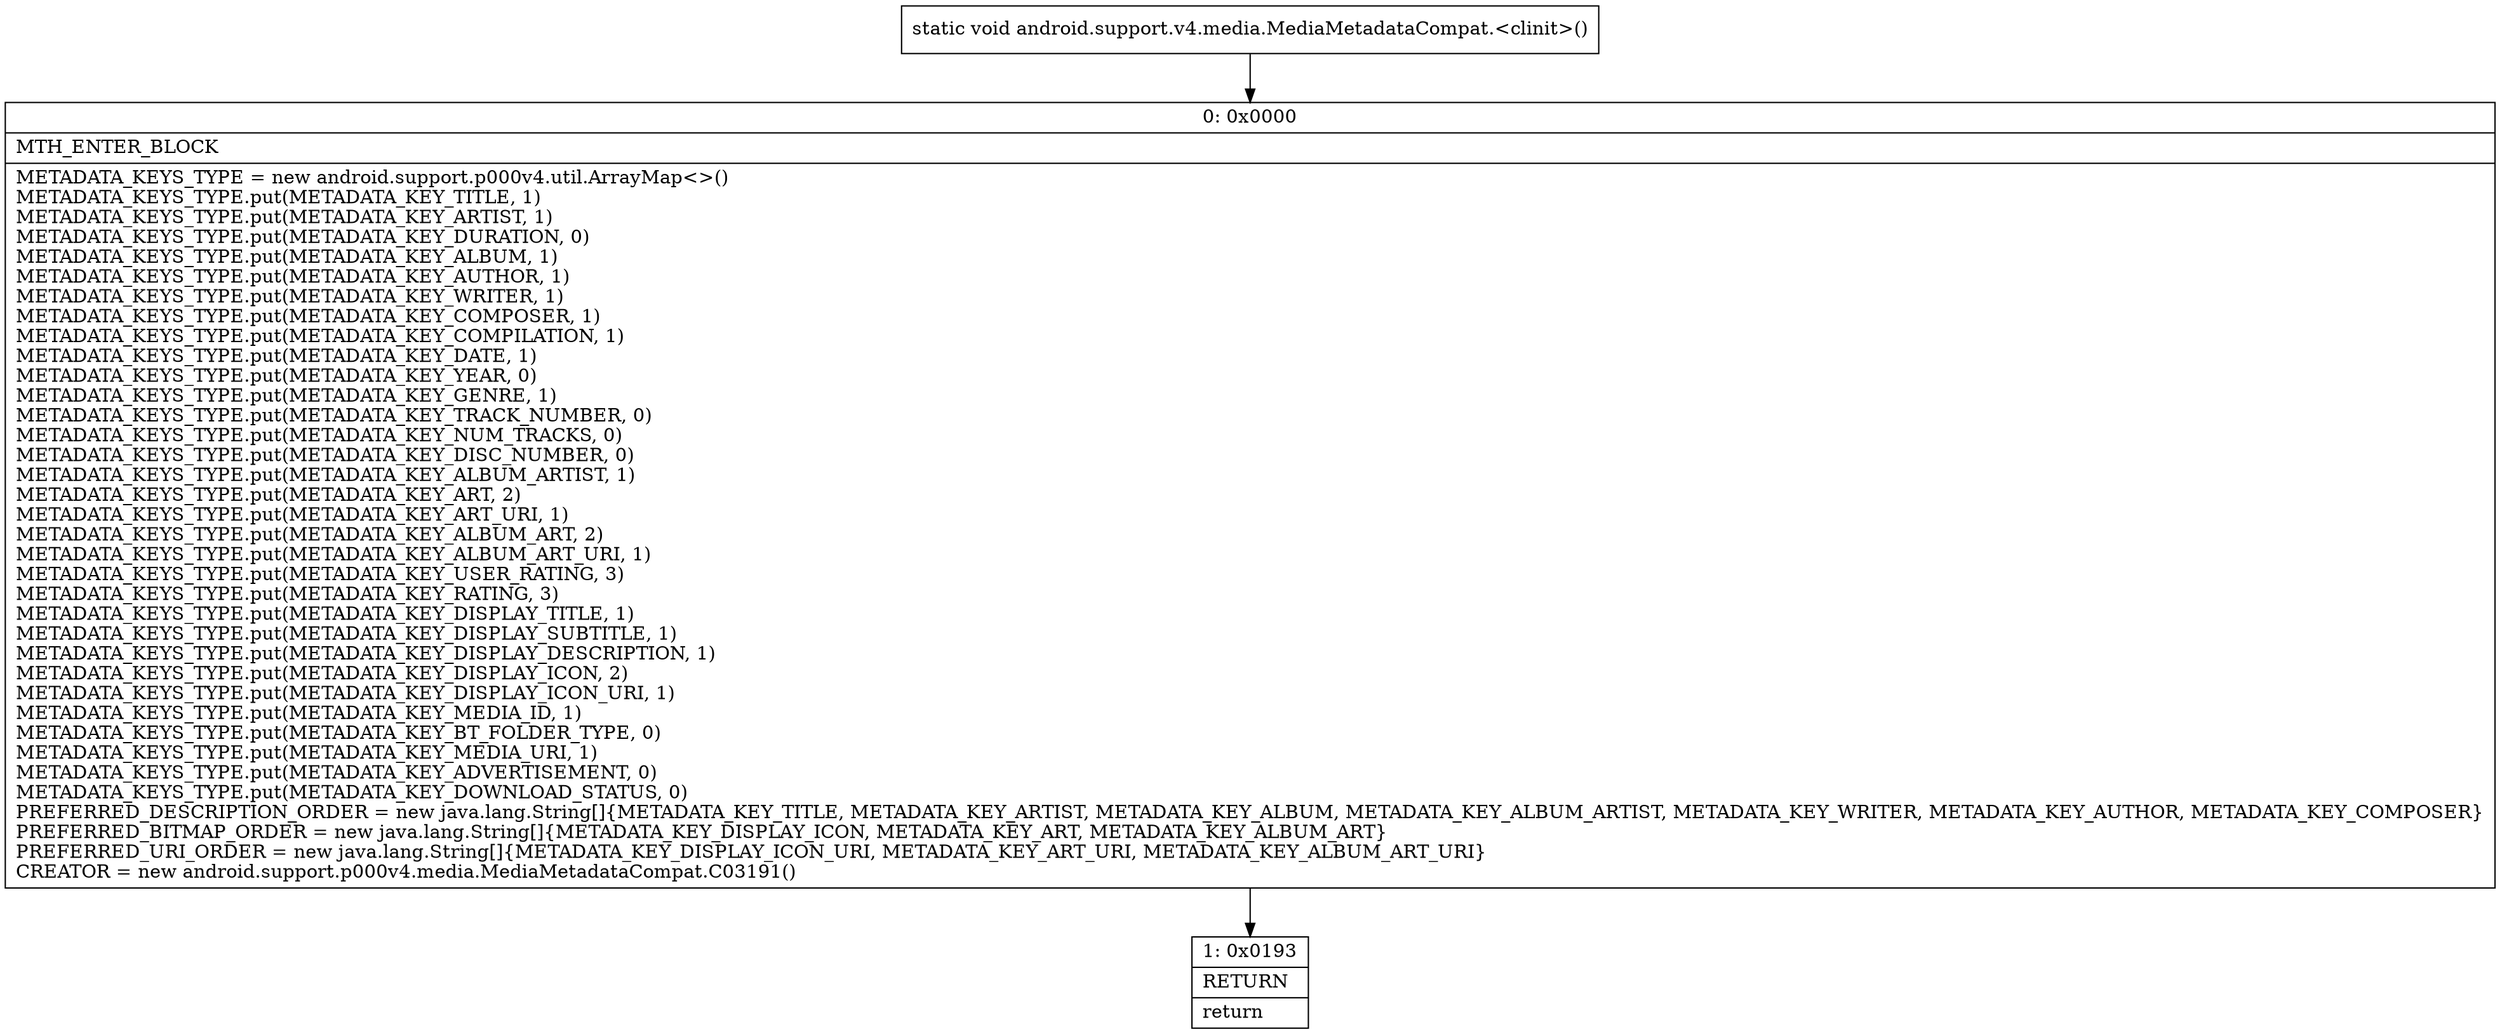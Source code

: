 digraph "CFG forandroid.support.v4.media.MediaMetadataCompat.\<clinit\>()V" {
Node_0 [shape=record,label="{0\:\ 0x0000|MTH_ENTER_BLOCK\l|METADATA_KEYS_TYPE = new android.support.p000v4.util.ArrayMap\<\>()\lMETADATA_KEYS_TYPE.put(METADATA_KEY_TITLE, 1)\lMETADATA_KEYS_TYPE.put(METADATA_KEY_ARTIST, 1)\lMETADATA_KEYS_TYPE.put(METADATA_KEY_DURATION, 0)\lMETADATA_KEYS_TYPE.put(METADATA_KEY_ALBUM, 1)\lMETADATA_KEYS_TYPE.put(METADATA_KEY_AUTHOR, 1)\lMETADATA_KEYS_TYPE.put(METADATA_KEY_WRITER, 1)\lMETADATA_KEYS_TYPE.put(METADATA_KEY_COMPOSER, 1)\lMETADATA_KEYS_TYPE.put(METADATA_KEY_COMPILATION, 1)\lMETADATA_KEYS_TYPE.put(METADATA_KEY_DATE, 1)\lMETADATA_KEYS_TYPE.put(METADATA_KEY_YEAR, 0)\lMETADATA_KEYS_TYPE.put(METADATA_KEY_GENRE, 1)\lMETADATA_KEYS_TYPE.put(METADATA_KEY_TRACK_NUMBER, 0)\lMETADATA_KEYS_TYPE.put(METADATA_KEY_NUM_TRACKS, 0)\lMETADATA_KEYS_TYPE.put(METADATA_KEY_DISC_NUMBER, 0)\lMETADATA_KEYS_TYPE.put(METADATA_KEY_ALBUM_ARTIST, 1)\lMETADATA_KEYS_TYPE.put(METADATA_KEY_ART, 2)\lMETADATA_KEYS_TYPE.put(METADATA_KEY_ART_URI, 1)\lMETADATA_KEYS_TYPE.put(METADATA_KEY_ALBUM_ART, 2)\lMETADATA_KEYS_TYPE.put(METADATA_KEY_ALBUM_ART_URI, 1)\lMETADATA_KEYS_TYPE.put(METADATA_KEY_USER_RATING, 3)\lMETADATA_KEYS_TYPE.put(METADATA_KEY_RATING, 3)\lMETADATA_KEYS_TYPE.put(METADATA_KEY_DISPLAY_TITLE, 1)\lMETADATA_KEYS_TYPE.put(METADATA_KEY_DISPLAY_SUBTITLE, 1)\lMETADATA_KEYS_TYPE.put(METADATA_KEY_DISPLAY_DESCRIPTION, 1)\lMETADATA_KEYS_TYPE.put(METADATA_KEY_DISPLAY_ICON, 2)\lMETADATA_KEYS_TYPE.put(METADATA_KEY_DISPLAY_ICON_URI, 1)\lMETADATA_KEYS_TYPE.put(METADATA_KEY_MEDIA_ID, 1)\lMETADATA_KEYS_TYPE.put(METADATA_KEY_BT_FOLDER_TYPE, 0)\lMETADATA_KEYS_TYPE.put(METADATA_KEY_MEDIA_URI, 1)\lMETADATA_KEYS_TYPE.put(METADATA_KEY_ADVERTISEMENT, 0)\lMETADATA_KEYS_TYPE.put(METADATA_KEY_DOWNLOAD_STATUS, 0)\lPREFERRED_DESCRIPTION_ORDER = new java.lang.String[]\{METADATA_KEY_TITLE, METADATA_KEY_ARTIST, METADATA_KEY_ALBUM, METADATA_KEY_ALBUM_ARTIST, METADATA_KEY_WRITER, METADATA_KEY_AUTHOR, METADATA_KEY_COMPOSER\}\lPREFERRED_BITMAP_ORDER = new java.lang.String[]\{METADATA_KEY_DISPLAY_ICON, METADATA_KEY_ART, METADATA_KEY_ALBUM_ART\}\lPREFERRED_URI_ORDER = new java.lang.String[]\{METADATA_KEY_DISPLAY_ICON_URI, METADATA_KEY_ART_URI, METADATA_KEY_ALBUM_ART_URI\}\lCREATOR = new android.support.p000v4.media.MediaMetadataCompat.C03191()\l}"];
Node_1 [shape=record,label="{1\:\ 0x0193|RETURN\l|return\l}"];
MethodNode[shape=record,label="{static void android.support.v4.media.MediaMetadataCompat.\<clinit\>() }"];
MethodNode -> Node_0;
Node_0 -> Node_1;
}

